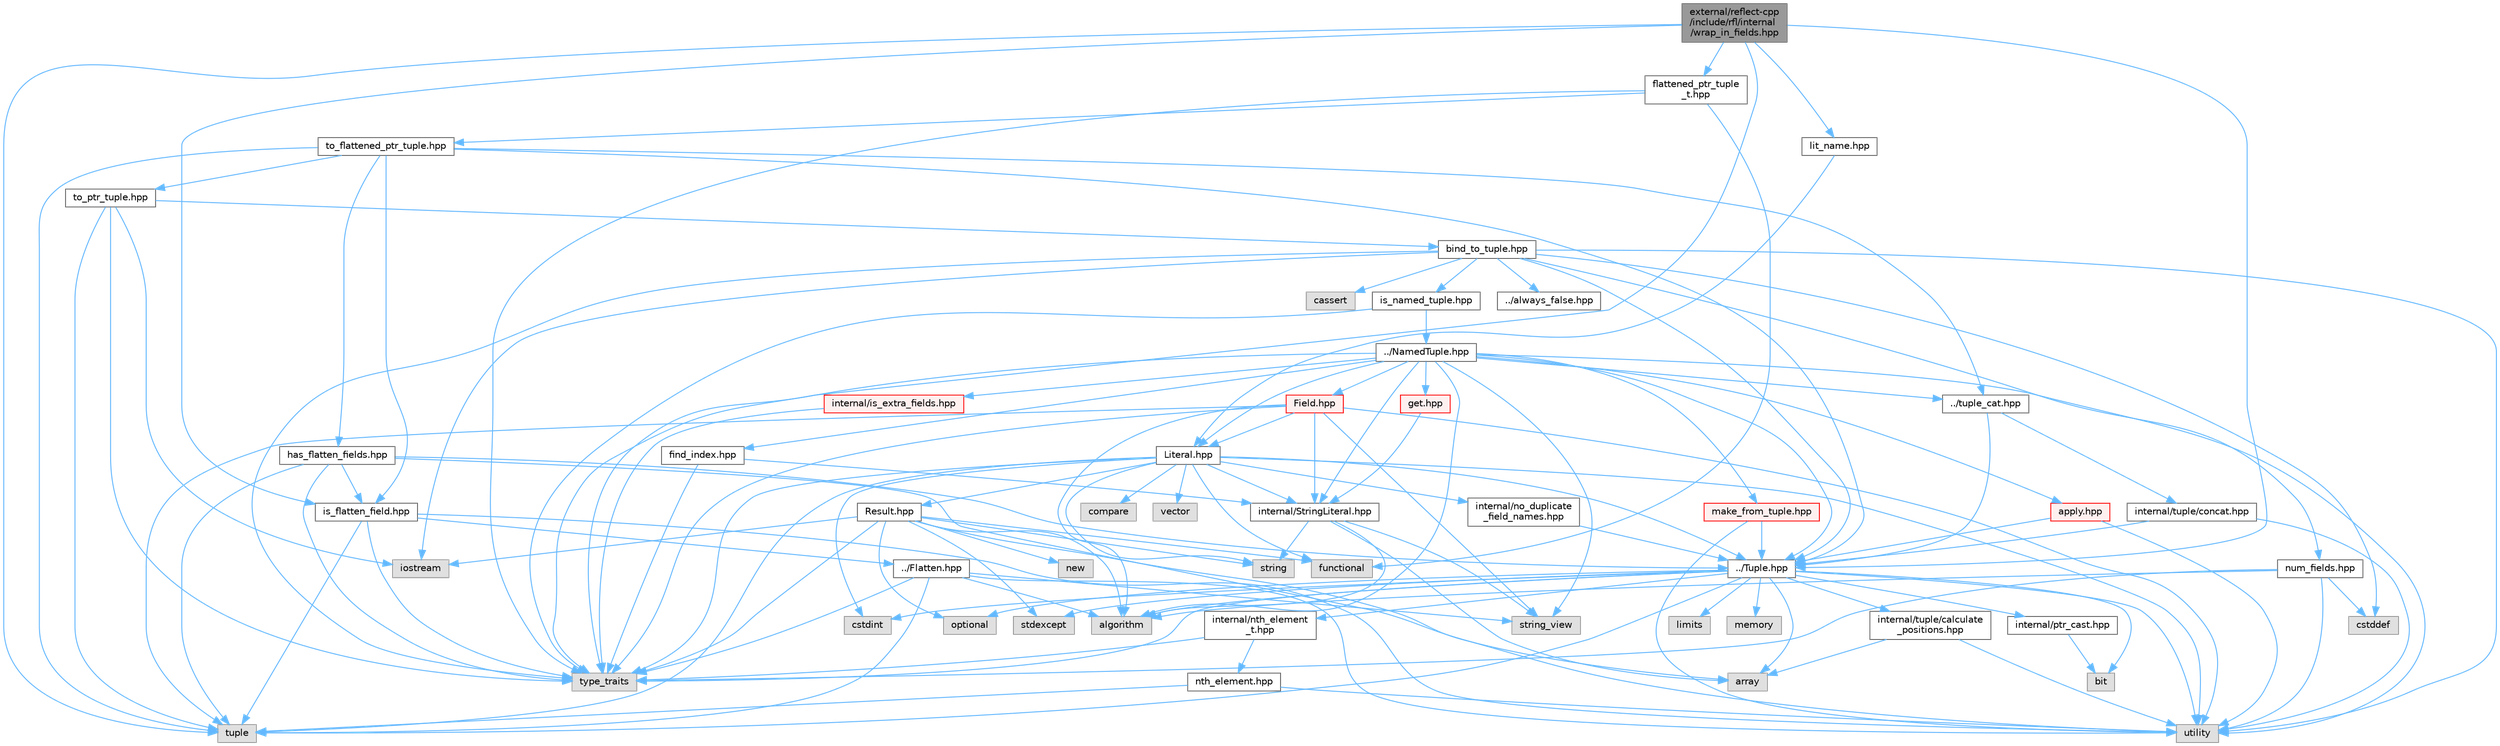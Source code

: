 digraph "external/reflect-cpp/include/rfl/internal/wrap_in_fields.hpp"
{
 // LATEX_PDF_SIZE
  bgcolor="transparent";
  edge [fontname=Helvetica,fontsize=10,labelfontname=Helvetica,labelfontsize=10];
  node [fontname=Helvetica,fontsize=10,shape=box,height=0.2,width=0.4];
  Node1 [id="Node000001",label="external/reflect-cpp\l/include/rfl/internal\l/wrap_in_fields.hpp",height=0.2,width=0.4,color="gray40", fillcolor="grey60", style="filled", fontcolor="black",tooltip=" "];
  Node1 -> Node2 [id="edge1_Node000001_Node000002",color="steelblue1",style="solid",tooltip=" "];
  Node2 [id="Node000002",label="tuple",height=0.2,width=0.4,color="grey60", fillcolor="#E0E0E0", style="filled",tooltip=" "];
  Node1 -> Node3 [id="edge2_Node000001_Node000003",color="steelblue1",style="solid",tooltip=" "];
  Node3 [id="Node000003",label="type_traits",height=0.2,width=0.4,color="grey60", fillcolor="#E0E0E0", style="filled",tooltip=" "];
  Node1 -> Node4 [id="edge3_Node000001_Node000004",color="steelblue1",style="solid",tooltip=" "];
  Node4 [id="Node000004",label="../Tuple.hpp",height=0.2,width=0.4,color="grey40", fillcolor="white", style="filled",URL="$_tuple_8hpp.html",tooltip=" "];
  Node4 -> Node5 [id="edge4_Node000004_Node000005",color="steelblue1",style="solid",tooltip=" "];
  Node5 [id="Node000005",label="algorithm",height=0.2,width=0.4,color="grey60", fillcolor="#E0E0E0", style="filled",tooltip=" "];
  Node4 -> Node6 [id="edge5_Node000004_Node000006",color="steelblue1",style="solid",tooltip=" "];
  Node6 [id="Node000006",label="array",height=0.2,width=0.4,color="grey60", fillcolor="#E0E0E0", style="filled",tooltip=" "];
  Node4 -> Node7 [id="edge6_Node000004_Node000007",color="steelblue1",style="solid",tooltip=" "];
  Node7 [id="Node000007",label="bit",height=0.2,width=0.4,color="grey60", fillcolor="#E0E0E0", style="filled",tooltip=" "];
  Node4 -> Node8 [id="edge7_Node000004_Node000008",color="steelblue1",style="solid",tooltip=" "];
  Node8 [id="Node000008",label="cstdint",height=0.2,width=0.4,color="grey60", fillcolor="#E0E0E0", style="filled",tooltip=" "];
  Node4 -> Node9 [id="edge8_Node000004_Node000009",color="steelblue1",style="solid",tooltip=" "];
  Node9 [id="Node000009",label="limits",height=0.2,width=0.4,color="grey60", fillcolor="#E0E0E0", style="filled",tooltip=" "];
  Node4 -> Node10 [id="edge9_Node000004_Node000010",color="steelblue1",style="solid",tooltip=" "];
  Node10 [id="Node000010",label="memory",height=0.2,width=0.4,color="grey60", fillcolor="#E0E0E0", style="filled",tooltip=" "];
  Node4 -> Node11 [id="edge10_Node000004_Node000011",color="steelblue1",style="solid",tooltip=" "];
  Node11 [id="Node000011",label="optional",height=0.2,width=0.4,color="grey60", fillcolor="#E0E0E0", style="filled",tooltip=" "];
  Node4 -> Node12 [id="edge11_Node000004_Node000012",color="steelblue1",style="solid",tooltip=" "];
  Node12 [id="Node000012",label="stdexcept",height=0.2,width=0.4,color="grey60", fillcolor="#E0E0E0", style="filled",tooltip=" "];
  Node4 -> Node2 [id="edge12_Node000004_Node000002",color="steelblue1",style="solid",tooltip=" "];
  Node4 -> Node3 [id="edge13_Node000004_Node000003",color="steelblue1",style="solid",tooltip=" "];
  Node4 -> Node13 [id="edge14_Node000004_Node000013",color="steelblue1",style="solid",tooltip=" "];
  Node13 [id="Node000013",label="utility",height=0.2,width=0.4,color="grey60", fillcolor="#E0E0E0", style="filled",tooltip=" "];
  Node4 -> Node14 [id="edge15_Node000004_Node000014",color="steelblue1",style="solid",tooltip=" "];
  Node14 [id="Node000014",label="internal/nth_element\l_t.hpp",height=0.2,width=0.4,color="grey40", fillcolor="white", style="filled",URL="$nth__element__t_8hpp.html",tooltip=" "];
  Node14 -> Node3 [id="edge16_Node000014_Node000003",color="steelblue1",style="solid",tooltip=" "];
  Node14 -> Node15 [id="edge17_Node000014_Node000015",color="steelblue1",style="solid",tooltip=" "];
  Node15 [id="Node000015",label="nth_element.hpp",height=0.2,width=0.4,color="grey40", fillcolor="white", style="filled",URL="$nth__element_8hpp.html",tooltip=" "];
  Node15 -> Node2 [id="edge18_Node000015_Node000002",color="steelblue1",style="solid",tooltip=" "];
  Node15 -> Node13 [id="edge19_Node000015_Node000013",color="steelblue1",style="solid",tooltip=" "];
  Node4 -> Node16 [id="edge20_Node000004_Node000016",color="steelblue1",style="solid",tooltip=" "];
  Node16 [id="Node000016",label="internal/ptr_cast.hpp",height=0.2,width=0.4,color="grey40", fillcolor="white", style="filled",URL="$ptr__cast_8hpp.html",tooltip=" "];
  Node16 -> Node7 [id="edge21_Node000016_Node000007",color="steelblue1",style="solid",tooltip=" "];
  Node4 -> Node17 [id="edge22_Node000004_Node000017",color="steelblue1",style="solid",tooltip=" "];
  Node17 [id="Node000017",label="internal/tuple/calculate\l_positions.hpp",height=0.2,width=0.4,color="grey40", fillcolor="white", style="filled",URL="$calculate__positions_8hpp.html",tooltip=" "];
  Node17 -> Node6 [id="edge23_Node000017_Node000006",color="steelblue1",style="solid",tooltip=" "];
  Node17 -> Node13 [id="edge24_Node000017_Node000013",color="steelblue1",style="solid",tooltip=" "];
  Node1 -> Node18 [id="edge25_Node000001_Node000018",color="steelblue1",style="solid",tooltip=" "];
  Node18 [id="Node000018",label="flattened_ptr_tuple\l_t.hpp",height=0.2,width=0.4,color="grey40", fillcolor="white", style="filled",URL="$flattened__ptr__tuple__t_8hpp.html",tooltip=" "];
  Node18 -> Node19 [id="edge26_Node000018_Node000019",color="steelblue1",style="solid",tooltip=" "];
  Node19 [id="Node000019",label="functional",height=0.2,width=0.4,color="grey60", fillcolor="#E0E0E0", style="filled",tooltip=" "];
  Node18 -> Node3 [id="edge27_Node000018_Node000003",color="steelblue1",style="solid",tooltip=" "];
  Node18 -> Node20 [id="edge28_Node000018_Node000020",color="steelblue1",style="solid",tooltip=" "];
  Node20 [id="Node000020",label="to_flattened_ptr_tuple.hpp",height=0.2,width=0.4,color="grey40", fillcolor="white", style="filled",URL="$to__flattened__ptr__tuple_8hpp.html",tooltip=" "];
  Node20 -> Node2 [id="edge29_Node000020_Node000002",color="steelblue1",style="solid",tooltip=" "];
  Node20 -> Node4 [id="edge30_Node000020_Node000004",color="steelblue1",style="solid",tooltip=" "];
  Node20 -> Node21 [id="edge31_Node000020_Node000021",color="steelblue1",style="solid",tooltip=" "];
  Node21 [id="Node000021",label="../tuple_cat.hpp",height=0.2,width=0.4,color="grey40", fillcolor="white", style="filled",URL="$tuple__cat_8hpp.html",tooltip=" "];
  Node21 -> Node4 [id="edge32_Node000021_Node000004",color="steelblue1",style="solid",tooltip=" "];
  Node21 -> Node22 [id="edge33_Node000021_Node000022",color="steelblue1",style="solid",tooltip=" "];
  Node22 [id="Node000022",label="internal/tuple/concat.hpp",height=0.2,width=0.4,color="grey40", fillcolor="white", style="filled",URL="$concat_8hpp.html",tooltip=" "];
  Node22 -> Node13 [id="edge34_Node000022_Node000013",color="steelblue1",style="solid",tooltip=" "];
  Node22 -> Node4 [id="edge35_Node000022_Node000004",color="steelblue1",style="solid",tooltip=" "];
  Node20 -> Node23 [id="edge36_Node000020_Node000023",color="steelblue1",style="solid",tooltip=" "];
  Node23 [id="Node000023",label="has_flatten_fields.hpp",height=0.2,width=0.4,color="grey40", fillcolor="white", style="filled",URL="$has__flatten__fields_8hpp.html",tooltip=" "];
  Node23 -> Node2 [id="edge37_Node000023_Node000002",color="steelblue1",style="solid",tooltip=" "];
  Node23 -> Node3 [id="edge38_Node000023_Node000003",color="steelblue1",style="solid",tooltip=" "];
  Node23 -> Node13 [id="edge39_Node000023_Node000013",color="steelblue1",style="solid",tooltip=" "];
  Node23 -> Node4 [id="edge40_Node000023_Node000004",color="steelblue1",style="solid",tooltip=" "];
  Node23 -> Node24 [id="edge41_Node000023_Node000024",color="steelblue1",style="solid",tooltip=" "];
  Node24 [id="Node000024",label="is_flatten_field.hpp",height=0.2,width=0.4,color="grey40", fillcolor="white", style="filled",URL="$is__flatten__field_8hpp.html",tooltip=" "];
  Node24 -> Node2 [id="edge42_Node000024_Node000002",color="steelblue1",style="solid",tooltip=" "];
  Node24 -> Node3 [id="edge43_Node000024_Node000003",color="steelblue1",style="solid",tooltip=" "];
  Node24 -> Node13 [id="edge44_Node000024_Node000013",color="steelblue1",style="solid",tooltip=" "];
  Node24 -> Node25 [id="edge45_Node000024_Node000025",color="steelblue1",style="solid",tooltip=" "];
  Node25 [id="Node000025",label="../Flatten.hpp",height=0.2,width=0.4,color="grey40", fillcolor="white", style="filled",URL="$_flatten_8hpp.html",tooltip=" "];
  Node25 -> Node5 [id="edge46_Node000025_Node000005",color="steelblue1",style="solid",tooltip=" "];
  Node25 -> Node26 [id="edge47_Node000025_Node000026",color="steelblue1",style="solid",tooltip=" "];
  Node26 [id="Node000026",label="string_view",height=0.2,width=0.4,color="grey60", fillcolor="#E0E0E0", style="filled",tooltip=" "];
  Node25 -> Node2 [id="edge48_Node000025_Node000002",color="steelblue1",style="solid",tooltip=" "];
  Node25 -> Node3 [id="edge49_Node000025_Node000003",color="steelblue1",style="solid",tooltip=" "];
  Node25 -> Node13 [id="edge50_Node000025_Node000013",color="steelblue1",style="solid",tooltip=" "];
  Node20 -> Node24 [id="edge51_Node000020_Node000024",color="steelblue1",style="solid",tooltip=" "];
  Node20 -> Node27 [id="edge52_Node000020_Node000027",color="steelblue1",style="solid",tooltip=" "];
  Node27 [id="Node000027",label="to_ptr_tuple.hpp",height=0.2,width=0.4,color="grey40", fillcolor="white", style="filled",URL="$to__ptr__tuple_8hpp.html",tooltip=" "];
  Node27 -> Node28 [id="edge53_Node000027_Node000028",color="steelblue1",style="solid",tooltip=" "];
  Node28 [id="Node000028",label="iostream",height=0.2,width=0.4,color="grey60", fillcolor="#E0E0E0", style="filled",tooltip=" "];
  Node27 -> Node2 [id="edge54_Node000027_Node000002",color="steelblue1",style="solid",tooltip=" "];
  Node27 -> Node3 [id="edge55_Node000027_Node000003",color="steelblue1",style="solid",tooltip=" "];
  Node27 -> Node29 [id="edge56_Node000027_Node000029",color="steelblue1",style="solid",tooltip=" "];
  Node29 [id="Node000029",label="bind_to_tuple.hpp",height=0.2,width=0.4,color="grey40", fillcolor="white", style="filled",URL="$bind__to__tuple_8hpp.html",tooltip=" "];
  Node29 -> Node30 [id="edge57_Node000029_Node000030",color="steelblue1",style="solid",tooltip=" "];
  Node30 [id="Node000030",label="cassert",height=0.2,width=0.4,color="grey60", fillcolor="#E0E0E0", style="filled",tooltip=" "];
  Node29 -> Node31 [id="edge58_Node000029_Node000031",color="steelblue1",style="solid",tooltip=" "];
  Node31 [id="Node000031",label="cstddef",height=0.2,width=0.4,color="grey60", fillcolor="#E0E0E0", style="filled",tooltip=" "];
  Node29 -> Node28 [id="edge59_Node000029_Node000028",color="steelblue1",style="solid",tooltip=" "];
  Node29 -> Node3 [id="edge60_Node000029_Node000003",color="steelblue1",style="solid",tooltip=" "];
  Node29 -> Node13 [id="edge61_Node000029_Node000013",color="steelblue1",style="solid",tooltip=" "];
  Node29 -> Node4 [id="edge62_Node000029_Node000004",color="steelblue1",style="solid",tooltip=" "];
  Node29 -> Node32 [id="edge63_Node000029_Node000032",color="steelblue1",style="solid",tooltip=" "];
  Node32 [id="Node000032",label="../always_false.hpp",height=0.2,width=0.4,color="grey40", fillcolor="white", style="filled",URL="$always__false_8hpp.html",tooltip=" "];
  Node29 -> Node33 [id="edge64_Node000029_Node000033",color="steelblue1",style="solid",tooltip=" "];
  Node33 [id="Node000033",label="is_named_tuple.hpp",height=0.2,width=0.4,color="grey40", fillcolor="white", style="filled",URL="$is__named__tuple_8hpp.html",tooltip=" "];
  Node33 -> Node3 [id="edge65_Node000033_Node000003",color="steelblue1",style="solid",tooltip=" "];
  Node33 -> Node34 [id="edge66_Node000033_Node000034",color="steelblue1",style="solid",tooltip=" "];
  Node34 [id="Node000034",label="../NamedTuple.hpp",height=0.2,width=0.4,color="grey40", fillcolor="white", style="filled",URL="$_named_tuple_8hpp.html",tooltip=" "];
  Node34 -> Node5 [id="edge67_Node000034_Node000005",color="steelblue1",style="solid",tooltip=" "];
  Node34 -> Node26 [id="edge68_Node000034_Node000026",color="steelblue1",style="solid",tooltip=" "];
  Node34 -> Node3 [id="edge69_Node000034_Node000003",color="steelblue1",style="solid",tooltip=" "];
  Node34 -> Node13 [id="edge70_Node000034_Node000013",color="steelblue1",style="solid",tooltip=" "];
  Node34 -> Node35 [id="edge71_Node000034_Node000035",color="steelblue1",style="solid",tooltip=" "];
  Node35 [id="Node000035",label="Field.hpp",height=0.2,width=0.4,color="red", fillcolor="#FFF0F0", style="filled",URL="$_field_8hpp.html",tooltip=" "];
  Node35 -> Node5 [id="edge72_Node000035_Node000005",color="steelblue1",style="solid",tooltip=" "];
  Node35 -> Node26 [id="edge73_Node000035_Node000026",color="steelblue1",style="solid",tooltip=" "];
  Node35 -> Node2 [id="edge74_Node000035_Node000002",color="steelblue1",style="solid",tooltip=" "];
  Node35 -> Node3 [id="edge75_Node000035_Node000003",color="steelblue1",style="solid",tooltip=" "];
  Node35 -> Node13 [id="edge76_Node000035_Node000013",color="steelblue1",style="solid",tooltip=" "];
  Node35 -> Node36 [id="edge77_Node000035_Node000036",color="steelblue1",style="solid",tooltip=" "];
  Node36 [id="Node000036",label="Literal.hpp",height=0.2,width=0.4,color="grey40", fillcolor="white", style="filled",URL="$_literal_8hpp.html",tooltip=" "];
  Node36 -> Node37 [id="edge78_Node000036_Node000037",color="steelblue1",style="solid",tooltip=" "];
  Node37 [id="Node000037",label="compare",height=0.2,width=0.4,color="grey60", fillcolor="#E0E0E0", style="filled",tooltip=" "];
  Node36 -> Node8 [id="edge79_Node000036_Node000008",color="steelblue1",style="solid",tooltip=" "];
  Node36 -> Node19 [id="edge80_Node000036_Node000019",color="steelblue1",style="solid",tooltip=" "];
  Node36 -> Node38 [id="edge81_Node000036_Node000038",color="steelblue1",style="solid",tooltip=" "];
  Node38 [id="Node000038",label="string",height=0.2,width=0.4,color="grey60", fillcolor="#E0E0E0", style="filled",tooltip=" "];
  Node36 -> Node2 [id="edge82_Node000036_Node000002",color="steelblue1",style="solid",tooltip=" "];
  Node36 -> Node3 [id="edge83_Node000036_Node000003",color="steelblue1",style="solid",tooltip=" "];
  Node36 -> Node13 [id="edge84_Node000036_Node000013",color="steelblue1",style="solid",tooltip=" "];
  Node36 -> Node39 [id="edge85_Node000036_Node000039",color="steelblue1",style="solid",tooltip=" "];
  Node39 [id="Node000039",label="vector",height=0.2,width=0.4,color="grey60", fillcolor="#E0E0E0", style="filled",tooltip=" "];
  Node36 -> Node40 [id="edge86_Node000036_Node000040",color="steelblue1",style="solid",tooltip=" "];
  Node40 [id="Node000040",label="Result.hpp",height=0.2,width=0.4,color="grey40", fillcolor="white", style="filled",URL="$_result_8hpp.html",tooltip=" "];
  Node40 -> Node5 [id="edge87_Node000040_Node000005",color="steelblue1",style="solid",tooltip=" "];
  Node40 -> Node6 [id="edge88_Node000040_Node000006",color="steelblue1",style="solid",tooltip=" "];
  Node40 -> Node19 [id="edge89_Node000040_Node000019",color="steelblue1",style="solid",tooltip=" "];
  Node40 -> Node28 [id="edge90_Node000040_Node000028",color="steelblue1",style="solid",tooltip=" "];
  Node40 -> Node41 [id="edge91_Node000040_Node000041",color="steelblue1",style="solid",tooltip=" "];
  Node41 [id="Node000041",label="new",height=0.2,width=0.4,color="grey60", fillcolor="#E0E0E0", style="filled",tooltip=" "];
  Node40 -> Node11 [id="edge92_Node000040_Node000011",color="steelblue1",style="solid",tooltip=" "];
  Node40 -> Node12 [id="edge93_Node000040_Node000012",color="steelblue1",style="solid",tooltip=" "];
  Node40 -> Node38 [id="edge94_Node000040_Node000038",color="steelblue1",style="solid",tooltip=" "];
  Node40 -> Node3 [id="edge95_Node000040_Node000003",color="steelblue1",style="solid",tooltip=" "];
  Node36 -> Node4 [id="edge96_Node000036_Node000004",color="steelblue1",style="solid",tooltip=" "];
  Node36 -> Node42 [id="edge97_Node000036_Node000042",color="steelblue1",style="solid",tooltip=" "];
  Node42 [id="Node000042",label="internal/StringLiteral.hpp",height=0.2,width=0.4,color="grey40", fillcolor="white", style="filled",URL="$_string_literal_8hpp.html",tooltip=" "];
  Node42 -> Node5 [id="edge98_Node000042_Node000005",color="steelblue1",style="solid",tooltip=" "];
  Node42 -> Node6 [id="edge99_Node000042_Node000006",color="steelblue1",style="solid",tooltip=" "];
  Node42 -> Node38 [id="edge100_Node000042_Node000038",color="steelblue1",style="solid",tooltip=" "];
  Node42 -> Node26 [id="edge101_Node000042_Node000026",color="steelblue1",style="solid",tooltip=" "];
  Node36 -> Node43 [id="edge102_Node000036_Node000043",color="steelblue1",style="solid",tooltip=" "];
  Node43 [id="Node000043",label="internal/no_duplicate\l_field_names.hpp",height=0.2,width=0.4,color="grey40", fillcolor="white", style="filled",URL="$no__duplicate__field__names_8hpp.html",tooltip=" "];
  Node43 -> Node4 [id="edge103_Node000043_Node000004",color="steelblue1",style="solid",tooltip=" "];
  Node35 -> Node42 [id="edge104_Node000035_Node000042",color="steelblue1",style="solid",tooltip=" "];
  Node34 -> Node36 [id="edge105_Node000034_Node000036",color="steelblue1",style="solid",tooltip=" "];
  Node34 -> Node4 [id="edge106_Node000034_Node000004",color="steelblue1",style="solid",tooltip=" "];
  Node34 -> Node48 [id="edge107_Node000034_Node000048",color="steelblue1",style="solid",tooltip=" "];
  Node48 [id="Node000048",label="apply.hpp",height=0.2,width=0.4,color="red", fillcolor="#FFF0F0", style="filled",URL="$apply_8hpp.html",tooltip=" "];
  Node48 -> Node13 [id="edge108_Node000048_Node000013",color="steelblue1",style="solid",tooltip=" "];
  Node48 -> Node4 [id="edge109_Node000048_Node000004",color="steelblue1",style="solid",tooltip=" "];
  Node34 -> Node50 [id="edge110_Node000034_Node000050",color="steelblue1",style="solid",tooltip=" "];
  Node50 [id="Node000050",label="get.hpp",height=0.2,width=0.4,color="red", fillcolor="#FFF0F0", style="filled",URL="$get_8hpp.html",tooltip=" "];
  Node50 -> Node42 [id="edge111_Node000050_Node000042",color="steelblue1",style="solid",tooltip=" "];
  Node34 -> Node42 [id="edge112_Node000034_Node000042",color="steelblue1",style="solid",tooltip=" "];
  Node34 -> Node53 [id="edge113_Node000034_Node000053",color="steelblue1",style="solid",tooltip=" "];
  Node53 [id="Node000053",label="find_index.hpp",height=0.2,width=0.4,color="grey40", fillcolor="white", style="filled",URL="$find__index_8hpp.html",tooltip=" "];
  Node53 -> Node3 [id="edge114_Node000053_Node000003",color="steelblue1",style="solid",tooltip=" "];
  Node53 -> Node42 [id="edge115_Node000053_Node000042",color="steelblue1",style="solid",tooltip=" "];
  Node34 -> Node54 [id="edge116_Node000034_Node000054",color="steelblue1",style="solid",tooltip=" "];
  Node54 [id="Node000054",label="internal/is_extra_fields.hpp",height=0.2,width=0.4,color="red", fillcolor="#FFF0F0", style="filled",URL="$is__extra__fields_8hpp.html",tooltip=" "];
  Node54 -> Node3 [id="edge117_Node000054_Node000003",color="steelblue1",style="solid",tooltip=" "];
  Node34 -> Node57 [id="edge118_Node000034_Node000057",color="steelblue1",style="solid",tooltip=" "];
  Node57 [id="Node000057",label="make_from_tuple.hpp",height=0.2,width=0.4,color="red", fillcolor="#FFF0F0", style="filled",URL="$make__from__tuple_8hpp.html",tooltip=" "];
  Node57 -> Node13 [id="edge119_Node000057_Node000013",color="steelblue1",style="solid",tooltip=" "];
  Node57 -> Node4 [id="edge120_Node000057_Node000004",color="steelblue1",style="solid",tooltip=" "];
  Node34 -> Node21 [id="edge121_Node000034_Node000021",color="steelblue1",style="solid",tooltip=" "];
  Node29 -> Node59 [id="edge122_Node000029_Node000059",color="steelblue1",style="solid",tooltip=" "];
  Node59 [id="Node000059",label="num_fields.hpp",height=0.2,width=0.4,color="grey40", fillcolor="white", style="filled",URL="$num__fields_8hpp.html",tooltip=" "];
  Node59 -> Node5 [id="edge123_Node000059_Node000005",color="steelblue1",style="solid",tooltip=" "];
  Node59 -> Node31 [id="edge124_Node000059_Node000031",color="steelblue1",style="solid",tooltip=" "];
  Node59 -> Node3 [id="edge125_Node000059_Node000003",color="steelblue1",style="solid",tooltip=" "];
  Node59 -> Node13 [id="edge126_Node000059_Node000013",color="steelblue1",style="solid",tooltip=" "];
  Node1 -> Node24 [id="edge127_Node000001_Node000024",color="steelblue1",style="solid",tooltip=" "];
  Node1 -> Node60 [id="edge128_Node000001_Node000060",color="steelblue1",style="solid",tooltip=" "];
  Node60 [id="Node000060",label="lit_name.hpp",height=0.2,width=0.4,color="grey40", fillcolor="white", style="filled",URL="$lit__name_8hpp.html",tooltip=" "];
  Node60 -> Node36 [id="edge129_Node000060_Node000036",color="steelblue1",style="solid",tooltip=" "];
}
